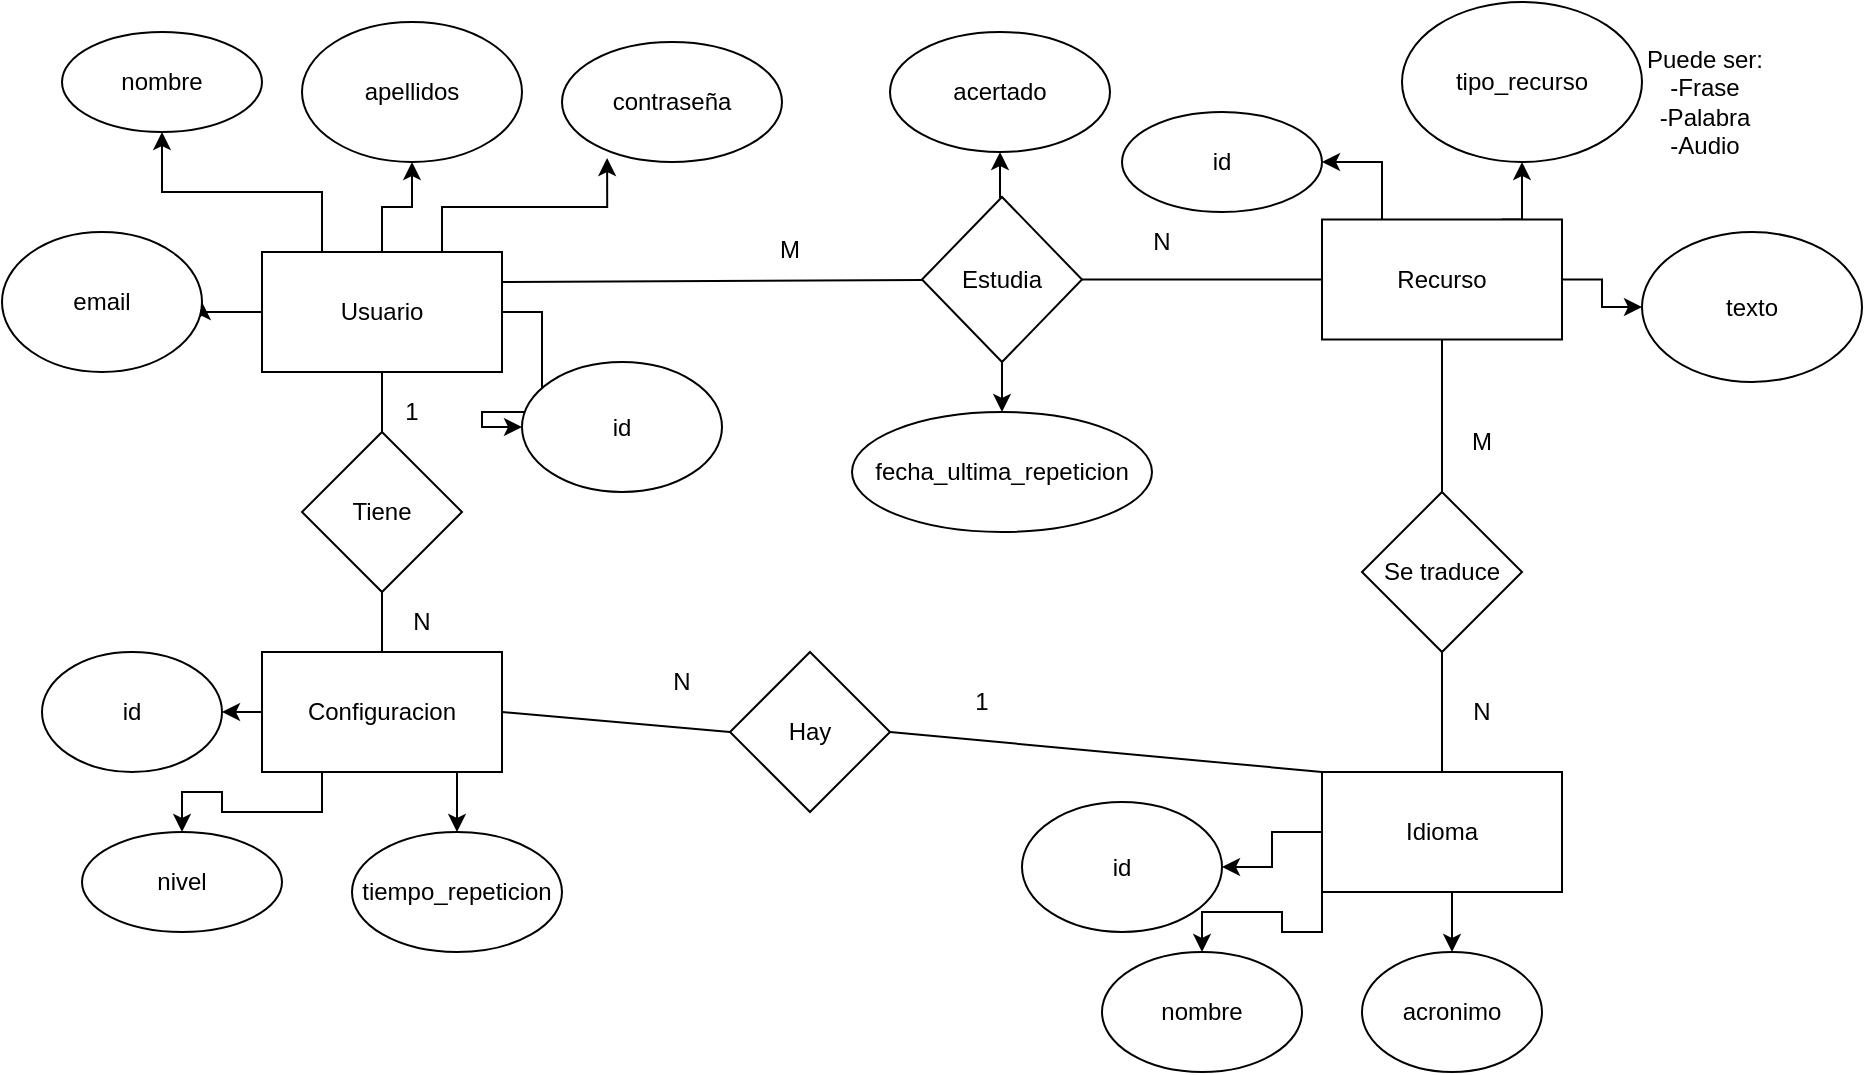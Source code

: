 <mxfile version="20.8.10" type="device"><diagram name="Página-1" id="lGd2aWK_aew_rmNuOunZ"><mxGraphModel dx="2140" dy="676" grid="1" gridSize="10" guides="1" tooltips="1" connect="1" arrows="1" fold="1" page="1" pageScale="1" pageWidth="827" pageHeight="1169" math="0" shadow="0"><root><mxCell id="0"/><mxCell id="1" parent="0"/><mxCell id="8-MmU5N4CQ7vK94yOG9u-6" style="edgeStyle=orthogonalEdgeStyle;rounded=0;orthogonalLoop=1;jettySize=auto;html=1;exitX=0.25;exitY=0;exitDx=0;exitDy=0;entryX=0.5;entryY=1;entryDx=0;entryDy=0;" edge="1" parent="1" source="8-MmU5N4CQ7vK94yOG9u-1" target="8-MmU5N4CQ7vK94yOG9u-2"><mxGeometry relative="1" as="geometry"/></mxCell><mxCell id="8-MmU5N4CQ7vK94yOG9u-7" style="edgeStyle=orthogonalEdgeStyle;rounded=0;orthogonalLoop=1;jettySize=auto;html=1;exitX=0.5;exitY=0;exitDx=0;exitDy=0;entryX=0.5;entryY=1;entryDx=0;entryDy=0;" edge="1" parent="1" source="8-MmU5N4CQ7vK94yOG9u-1" target="8-MmU5N4CQ7vK94yOG9u-3"><mxGeometry relative="1" as="geometry"/></mxCell><mxCell id="8-MmU5N4CQ7vK94yOG9u-8" style="edgeStyle=orthogonalEdgeStyle;rounded=0;orthogonalLoop=1;jettySize=auto;html=1;exitX=0;exitY=0.5;exitDx=0;exitDy=0;entryX=1;entryY=0.5;entryDx=0;entryDy=0;" edge="1" parent="1" source="8-MmU5N4CQ7vK94yOG9u-1" target="8-MmU5N4CQ7vK94yOG9u-4"><mxGeometry relative="1" as="geometry"/></mxCell><mxCell id="8-MmU5N4CQ7vK94yOG9u-9" style="edgeStyle=orthogonalEdgeStyle;rounded=0;orthogonalLoop=1;jettySize=auto;html=1;exitX=0.75;exitY=0;exitDx=0;exitDy=0;entryX=0.205;entryY=0.967;entryDx=0;entryDy=0;entryPerimeter=0;" edge="1" parent="1" source="8-MmU5N4CQ7vK94yOG9u-1" target="8-MmU5N4CQ7vK94yOG9u-5"><mxGeometry relative="1" as="geometry"/></mxCell><mxCell id="8-MmU5N4CQ7vK94yOG9u-21" value="" style="edgeStyle=orthogonalEdgeStyle;rounded=0;orthogonalLoop=1;jettySize=auto;html=1;" edge="1" parent="1" source="8-MmU5N4CQ7vK94yOG9u-1" target="8-MmU5N4CQ7vK94yOG9u-20"><mxGeometry relative="1" as="geometry"/></mxCell><mxCell id="8-MmU5N4CQ7vK94yOG9u-1" value="Usuario" style="rounded=0;whiteSpace=wrap;html=1;" vertex="1" parent="1"><mxGeometry x="120" y="140" width="120" height="60" as="geometry"/></mxCell><mxCell id="8-MmU5N4CQ7vK94yOG9u-2" value="nombre" style="ellipse;whiteSpace=wrap;html=1;" vertex="1" parent="1"><mxGeometry x="20" y="30" width="100" height="50" as="geometry"/></mxCell><mxCell id="8-MmU5N4CQ7vK94yOG9u-3" value="apellidos" style="ellipse;whiteSpace=wrap;html=1;" vertex="1" parent="1"><mxGeometry x="140" y="25" width="110" height="70" as="geometry"/></mxCell><mxCell id="8-MmU5N4CQ7vK94yOG9u-4" value="email" style="ellipse;whiteSpace=wrap;html=1;" vertex="1" parent="1"><mxGeometry x="-10" y="130" width="100" height="70" as="geometry"/></mxCell><mxCell id="8-MmU5N4CQ7vK94yOG9u-5" value="contraseña" style="ellipse;whiteSpace=wrap;html=1;" vertex="1" parent="1"><mxGeometry x="270" y="35" width="110" height="60" as="geometry"/></mxCell><mxCell id="8-MmU5N4CQ7vK94yOG9u-24" style="edgeStyle=orthogonalEdgeStyle;rounded=0;orthogonalLoop=1;jettySize=auto;html=1;exitX=0;exitY=0.5;exitDx=0;exitDy=0;entryX=1;entryY=0.5;entryDx=0;entryDy=0;" edge="1" parent="1" source="8-MmU5N4CQ7vK94yOG9u-10" target="8-MmU5N4CQ7vK94yOG9u-22"><mxGeometry relative="1" as="geometry"/></mxCell><mxCell id="8-MmU5N4CQ7vK94yOG9u-26" style="edgeStyle=orthogonalEdgeStyle;rounded=0;orthogonalLoop=1;jettySize=auto;html=1;exitX=0.25;exitY=1;exitDx=0;exitDy=0;" edge="1" parent="1" source="8-MmU5N4CQ7vK94yOG9u-10" target="8-MmU5N4CQ7vK94yOG9u-25"><mxGeometry relative="1" as="geometry"/></mxCell><mxCell id="8-MmU5N4CQ7vK94yOG9u-55" style="edgeStyle=orthogonalEdgeStyle;rounded=0;orthogonalLoop=1;jettySize=auto;html=1;exitX=0.75;exitY=1;exitDx=0;exitDy=0;entryX=0.5;entryY=0;entryDx=0;entryDy=0;" edge="1" parent="1" source="8-MmU5N4CQ7vK94yOG9u-10" target="8-MmU5N4CQ7vK94yOG9u-54"><mxGeometry relative="1" as="geometry"/></mxCell><mxCell id="8-MmU5N4CQ7vK94yOG9u-10" value="Configuracion" style="rounded=0;whiteSpace=wrap;html=1;" vertex="1" parent="1"><mxGeometry x="120" y="340" width="120" height="60" as="geometry"/></mxCell><mxCell id="8-MmU5N4CQ7vK94yOG9u-11" value="Tiene" style="rhombus;whiteSpace=wrap;html=1;" vertex="1" parent="1"><mxGeometry x="140" y="230" width="80" height="80" as="geometry"/></mxCell><mxCell id="8-MmU5N4CQ7vK94yOG9u-15" value="N" style="text;html=1;strokeColor=none;fillColor=none;align=center;verticalAlign=middle;whiteSpace=wrap;rounded=0;" vertex="1" parent="1"><mxGeometry x="170" y="310" width="60" height="30" as="geometry"/></mxCell><mxCell id="8-MmU5N4CQ7vK94yOG9u-16" value="1" style="text;html=1;strokeColor=none;fillColor=none;align=center;verticalAlign=middle;whiteSpace=wrap;rounded=0;" vertex="1" parent="1"><mxGeometry x="165" y="205" width="60" height="30" as="geometry"/></mxCell><mxCell id="8-MmU5N4CQ7vK94yOG9u-53" style="edgeStyle=orthogonalEdgeStyle;rounded=0;orthogonalLoop=1;jettySize=auto;html=1;exitX=0.5;exitY=1;exitDx=0;exitDy=0;entryX=0.5;entryY=0;entryDx=0;entryDy=0;" edge="1" parent="1" source="8-MmU5N4CQ7vK94yOG9u-17" target="8-MmU5N4CQ7vK94yOG9u-52"><mxGeometry relative="1" as="geometry"/></mxCell><mxCell id="8-MmU5N4CQ7vK94yOG9u-64" style="edgeStyle=orthogonalEdgeStyle;rounded=0;orthogonalLoop=1;jettySize=auto;html=1;exitX=0.5;exitY=0;exitDx=0;exitDy=0;entryX=0.5;entryY=1;entryDx=0;entryDy=0;" edge="1" parent="1" source="8-MmU5N4CQ7vK94yOG9u-17" target="8-MmU5N4CQ7vK94yOG9u-63"><mxGeometry relative="1" as="geometry"/></mxCell><mxCell id="8-MmU5N4CQ7vK94yOG9u-17" value="Estudia" style="rhombus;whiteSpace=wrap;html=1;" vertex="1" parent="1"><mxGeometry x="450" y="112.5" width="80" height="82.5" as="geometry"/></mxCell><mxCell id="8-MmU5N4CQ7vK94yOG9u-28" style="edgeStyle=orthogonalEdgeStyle;rounded=0;orthogonalLoop=1;jettySize=auto;html=1;exitX=0.25;exitY=0;exitDx=0;exitDy=0;entryX=1;entryY=0.5;entryDx=0;entryDy=0;" edge="1" parent="1" source="8-MmU5N4CQ7vK94yOG9u-18" target="8-MmU5N4CQ7vK94yOG9u-27"><mxGeometry relative="1" as="geometry"/></mxCell><mxCell id="8-MmU5N4CQ7vK94yOG9u-31" style="edgeStyle=orthogonalEdgeStyle;rounded=0;orthogonalLoop=1;jettySize=auto;html=1;exitX=0.75;exitY=0;exitDx=0;exitDy=0;entryX=0.5;entryY=1;entryDx=0;entryDy=0;" edge="1" parent="1" source="8-MmU5N4CQ7vK94yOG9u-18" target="8-MmU5N4CQ7vK94yOG9u-29"><mxGeometry relative="1" as="geometry"/></mxCell><mxCell id="8-MmU5N4CQ7vK94yOG9u-33" style="edgeStyle=orthogonalEdgeStyle;rounded=0;orthogonalLoop=1;jettySize=auto;html=1;exitX=1;exitY=0.5;exitDx=0;exitDy=0;entryX=0;entryY=0.5;entryDx=0;entryDy=0;" edge="1" parent="1" source="8-MmU5N4CQ7vK94yOG9u-18" target="8-MmU5N4CQ7vK94yOG9u-30"><mxGeometry relative="1" as="geometry"/></mxCell><mxCell id="8-MmU5N4CQ7vK94yOG9u-18" value="Recurso" style="rounded=0;whiteSpace=wrap;html=1;" vertex="1" parent="1"><mxGeometry x="650" y="123.75" width="120" height="60" as="geometry"/></mxCell><mxCell id="8-MmU5N4CQ7vK94yOG9u-20" value="id" style="ellipse;whiteSpace=wrap;html=1;" vertex="1" parent="1"><mxGeometry x="250" y="195" width="100" height="65" as="geometry"/></mxCell><mxCell id="8-MmU5N4CQ7vK94yOG9u-22" value="id" style="ellipse;whiteSpace=wrap;html=1;" vertex="1" parent="1"><mxGeometry x="10" y="340" width="90" height="60" as="geometry"/></mxCell><mxCell id="8-MmU5N4CQ7vK94yOG9u-25" value="nivel" style="ellipse;whiteSpace=wrap;html=1;" vertex="1" parent="1"><mxGeometry x="30" y="430" width="100" height="50" as="geometry"/></mxCell><mxCell id="8-MmU5N4CQ7vK94yOG9u-27" value="id" style="ellipse;whiteSpace=wrap;html=1;" vertex="1" parent="1"><mxGeometry x="550" y="70" width="100" height="50" as="geometry"/></mxCell><mxCell id="8-MmU5N4CQ7vK94yOG9u-29" value="tipo_recurso" style="ellipse;whiteSpace=wrap;html=1;" vertex="1" parent="1"><mxGeometry x="690" y="15" width="120" height="80" as="geometry"/></mxCell><mxCell id="8-MmU5N4CQ7vK94yOG9u-30" value="texto" style="ellipse;whiteSpace=wrap;html=1;" vertex="1" parent="1"><mxGeometry x="810" y="130" width="110" height="75" as="geometry"/></mxCell><mxCell id="8-MmU5N4CQ7vK94yOG9u-34" value="Puede ser:&lt;br&gt;-Frase&lt;br&gt;-Palabra&lt;br&gt;-Audio" style="text;html=1;strokeColor=none;fillColor=none;align=center;verticalAlign=middle;whiteSpace=wrap;rounded=0;" vertex="1" parent="1"><mxGeometry x="790" y="30" width="103" height="70" as="geometry"/></mxCell><mxCell id="8-MmU5N4CQ7vK94yOG9u-44" style="edgeStyle=orthogonalEdgeStyle;rounded=0;orthogonalLoop=1;jettySize=auto;html=1;exitX=0;exitY=0.5;exitDx=0;exitDy=0;entryX=1;entryY=0.5;entryDx=0;entryDy=0;" edge="1" parent="1" source="8-MmU5N4CQ7vK94yOG9u-35" target="8-MmU5N4CQ7vK94yOG9u-41"><mxGeometry relative="1" as="geometry"/></mxCell><mxCell id="8-MmU5N4CQ7vK94yOG9u-45" style="edgeStyle=orthogonalEdgeStyle;rounded=0;orthogonalLoop=1;jettySize=auto;html=1;exitX=0;exitY=1;exitDx=0;exitDy=0;entryX=0.5;entryY=0;entryDx=0;entryDy=0;" edge="1" parent="1" source="8-MmU5N4CQ7vK94yOG9u-35" target="8-MmU5N4CQ7vK94yOG9u-42"><mxGeometry relative="1" as="geometry"/></mxCell><mxCell id="8-MmU5N4CQ7vK94yOG9u-46" style="edgeStyle=orthogonalEdgeStyle;rounded=0;orthogonalLoop=1;jettySize=auto;html=1;exitX=0.5;exitY=1;exitDx=0;exitDy=0;entryX=0.5;entryY=0;entryDx=0;entryDy=0;" edge="1" parent="1" source="8-MmU5N4CQ7vK94yOG9u-35" target="8-MmU5N4CQ7vK94yOG9u-43"><mxGeometry relative="1" as="geometry"/></mxCell><mxCell id="8-MmU5N4CQ7vK94yOG9u-35" value="Idioma" style="rounded=0;whiteSpace=wrap;html=1;" vertex="1" parent="1"><mxGeometry x="650" y="400" width="120" height="60" as="geometry"/></mxCell><mxCell id="8-MmU5N4CQ7vK94yOG9u-36" value="Se traduce" style="rhombus;whiteSpace=wrap;html=1;" vertex="1" parent="1"><mxGeometry x="670" y="260" width="80" height="80" as="geometry"/></mxCell><mxCell id="8-MmU5N4CQ7vK94yOG9u-39" value="N" style="text;html=1;strokeColor=none;fillColor=none;align=center;verticalAlign=middle;whiteSpace=wrap;rounded=0;" vertex="1" parent="1"><mxGeometry x="700" y="355" width="60" height="30" as="geometry"/></mxCell><mxCell id="8-MmU5N4CQ7vK94yOG9u-40" value="M" style="text;html=1;strokeColor=none;fillColor=none;align=center;verticalAlign=middle;whiteSpace=wrap;rounded=0;" vertex="1" parent="1"><mxGeometry x="700" y="220" width="60" height="30" as="geometry"/></mxCell><mxCell id="8-MmU5N4CQ7vK94yOG9u-41" value="id" style="ellipse;whiteSpace=wrap;html=1;" vertex="1" parent="1"><mxGeometry x="500" y="415" width="100" height="65" as="geometry"/></mxCell><mxCell id="8-MmU5N4CQ7vK94yOG9u-42" value="nombre" style="ellipse;whiteSpace=wrap;html=1;" vertex="1" parent="1"><mxGeometry x="540" y="490" width="100" height="60" as="geometry"/></mxCell><mxCell id="8-MmU5N4CQ7vK94yOG9u-43" value="acronimo" style="ellipse;whiteSpace=wrap;html=1;" vertex="1" parent="1"><mxGeometry x="670" y="490" width="90" height="60" as="geometry"/></mxCell><mxCell id="8-MmU5N4CQ7vK94yOG9u-49" value="N" style="text;html=1;strokeColor=none;fillColor=none;align=center;verticalAlign=middle;whiteSpace=wrap;rounded=0;" vertex="1" parent="1"><mxGeometry x="540" y="120" width="60" height="30" as="geometry"/></mxCell><mxCell id="8-MmU5N4CQ7vK94yOG9u-51" value="M" style="text;html=1;strokeColor=none;fillColor=none;align=center;verticalAlign=middle;whiteSpace=wrap;rounded=0;" vertex="1" parent="1"><mxGeometry x="354" y="123.75" width="60" height="30" as="geometry"/></mxCell><mxCell id="8-MmU5N4CQ7vK94yOG9u-52" value="fecha_ultima_repeticion" style="ellipse;whiteSpace=wrap;html=1;" vertex="1" parent="1"><mxGeometry x="415" y="220" width="150" height="60" as="geometry"/></mxCell><mxCell id="8-MmU5N4CQ7vK94yOG9u-54" value="tiempo_repeticion" style="ellipse;whiteSpace=wrap;html=1;" vertex="1" parent="1"><mxGeometry x="165" y="430" width="105" height="60" as="geometry"/></mxCell><mxCell id="8-MmU5N4CQ7vK94yOG9u-58" value="Hay" style="rhombus;whiteSpace=wrap;html=1;" vertex="1" parent="1"><mxGeometry x="354" y="340" width="80" height="80" as="geometry"/></mxCell><mxCell id="8-MmU5N4CQ7vK94yOG9u-61" value="N" style="text;html=1;strokeColor=none;fillColor=none;align=center;verticalAlign=middle;whiteSpace=wrap;rounded=0;" vertex="1" parent="1"><mxGeometry x="300" y="340" width="60" height="30" as="geometry"/></mxCell><mxCell id="8-MmU5N4CQ7vK94yOG9u-62" value="1" style="text;html=1;strokeColor=none;fillColor=none;align=center;verticalAlign=middle;whiteSpace=wrap;rounded=0;" vertex="1" parent="1"><mxGeometry x="450" y="350" width="60" height="30" as="geometry"/></mxCell><mxCell id="8-MmU5N4CQ7vK94yOG9u-63" value="acertado" style="ellipse;whiteSpace=wrap;html=1;" vertex="1" parent="1"><mxGeometry x="434" y="30" width="110" height="60" as="geometry"/></mxCell><mxCell id="8-MmU5N4CQ7vK94yOG9u-67" value="" style="endArrow=none;html=1;rounded=0;entryX=0.5;entryY=1;entryDx=0;entryDy=0;" edge="1" parent="1" source="8-MmU5N4CQ7vK94yOG9u-36" target="8-MmU5N4CQ7vK94yOG9u-18"><mxGeometry width="50" height="50" relative="1" as="geometry"><mxPoint x="520" y="180" as="sourcePoint"/><mxPoint x="570" y="130" as="targetPoint"/></mxGeometry></mxCell><mxCell id="8-MmU5N4CQ7vK94yOG9u-68" value="" style="endArrow=none;html=1;rounded=0;" edge="1" parent="1"><mxGeometry width="50" height="50" relative="1" as="geometry"><mxPoint x="710" y="400" as="sourcePoint"/><mxPoint x="710" y="340" as="targetPoint"/></mxGeometry></mxCell><mxCell id="8-MmU5N4CQ7vK94yOG9u-71" value="" style="endArrow=none;html=1;rounded=0;entryX=0;entryY=0.5;entryDx=0;entryDy=0;exitX=1;exitY=0.5;exitDx=0;exitDy=0;" edge="1" parent="1" source="8-MmU5N4CQ7vK94yOG9u-17" target="8-MmU5N4CQ7vK94yOG9u-18"><mxGeometry width="50" height="50" relative="1" as="geometry"><mxPoint x="730" y="280" as="sourcePoint"/><mxPoint x="730" y="203.75" as="targetPoint"/></mxGeometry></mxCell><mxCell id="8-MmU5N4CQ7vK94yOG9u-72" value="" style="endArrow=none;html=1;rounded=0;entryX=1;entryY=0.25;entryDx=0;entryDy=0;" edge="1" parent="1" source="8-MmU5N4CQ7vK94yOG9u-17" target="8-MmU5N4CQ7vK94yOG9u-1"><mxGeometry width="50" height="50" relative="1" as="geometry"><mxPoint x="740" y="290" as="sourcePoint"/><mxPoint x="740" y="213.75" as="targetPoint"/></mxGeometry></mxCell><mxCell id="8-MmU5N4CQ7vK94yOG9u-73" value="" style="endArrow=none;html=1;rounded=0;entryX=0;entryY=0;entryDx=0;entryDy=0;exitX=1;exitY=0.5;exitDx=0;exitDy=0;" edge="1" parent="1" source="8-MmU5N4CQ7vK94yOG9u-58" target="8-MmU5N4CQ7vK94yOG9u-35"><mxGeometry width="50" height="50" relative="1" as="geometry"><mxPoint x="750" y="300" as="sourcePoint"/><mxPoint x="750" y="223.75" as="targetPoint"/></mxGeometry></mxCell><mxCell id="8-MmU5N4CQ7vK94yOG9u-74" value="" style="endArrow=none;html=1;rounded=0;entryX=0;entryY=0.5;entryDx=0;entryDy=0;exitX=1;exitY=0.5;exitDx=0;exitDy=0;" edge="1" parent="1" source="8-MmU5N4CQ7vK94yOG9u-10" target="8-MmU5N4CQ7vK94yOG9u-58"><mxGeometry width="50" height="50" relative="1" as="geometry"><mxPoint x="760" y="310" as="sourcePoint"/><mxPoint x="760" y="233.75" as="targetPoint"/></mxGeometry></mxCell><mxCell id="8-MmU5N4CQ7vK94yOG9u-75" value="" style="endArrow=none;html=1;rounded=0;entryX=0.5;entryY=1;entryDx=0;entryDy=0;exitX=0.5;exitY=0;exitDx=0;exitDy=0;" edge="1" parent="1" source="8-MmU5N4CQ7vK94yOG9u-10" target="8-MmU5N4CQ7vK94yOG9u-11"><mxGeometry width="50" height="50" relative="1" as="geometry"><mxPoint x="770" y="320" as="sourcePoint"/><mxPoint x="770" y="243.75" as="targetPoint"/></mxGeometry></mxCell><mxCell id="8-MmU5N4CQ7vK94yOG9u-76" value="" style="endArrow=none;html=1;rounded=0;entryX=0.5;entryY=1;entryDx=0;entryDy=0;" edge="1" parent="1" source="8-MmU5N4CQ7vK94yOG9u-11" target="8-MmU5N4CQ7vK94yOG9u-1"><mxGeometry width="50" height="50" relative="1" as="geometry"><mxPoint x="780" y="330" as="sourcePoint"/><mxPoint x="780" y="253.75" as="targetPoint"/></mxGeometry></mxCell></root></mxGraphModel></diagram></mxfile>